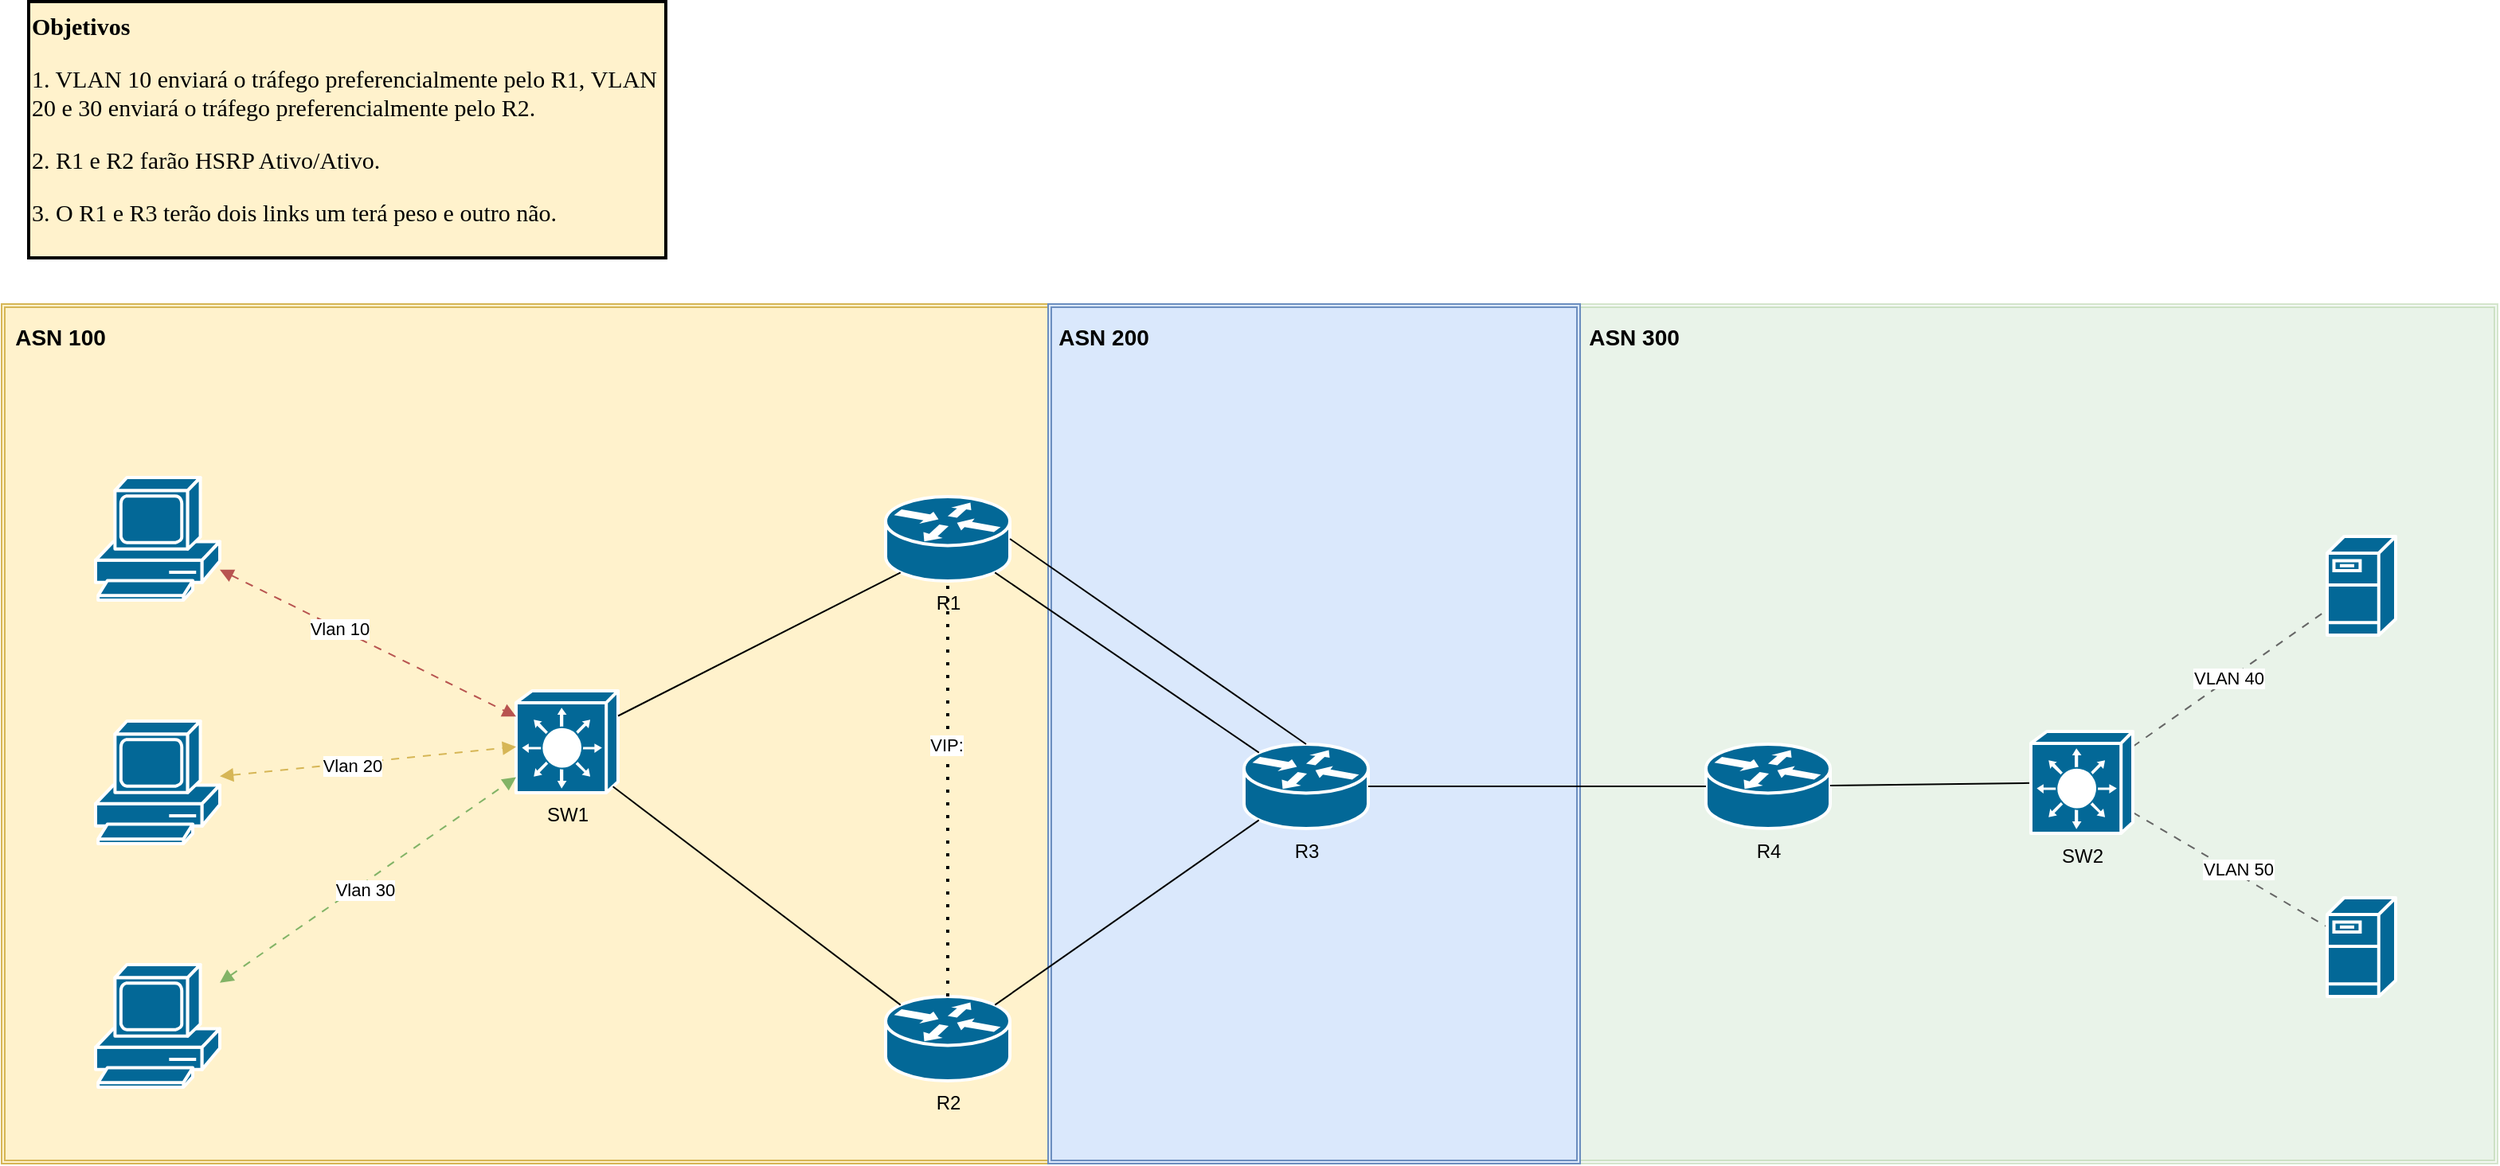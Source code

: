 <mxfile version="24.7.7">
  <diagram name="Página-1" id="MRLjDgMta1MU4-Kcc_bx">
    <mxGraphModel dx="2026" dy="791" grid="0" gridSize="10" guides="1" tooltips="1" connect="1" arrows="1" fold="1" page="0" pageScale="1" pageWidth="827" pageHeight="1169" math="0" shadow="0">
      <root>
        <mxCell id="0" />
        <mxCell id="1" parent="0" />
        <mxCell id="cS3gq6QF73aFBUJJRiFE-41" value="" style="shape=ext;double=1;rounded=0;whiteSpace=wrap;html=1;movable=0;resizable=0;rotatable=0;deletable=0;editable=0;locked=1;connectable=0;fillColor=#fff2cc;strokeColor=#d6b656;" parent="1" vertex="1">
          <mxGeometry x="-180" y="239" width="660" height="540" as="geometry" />
        </mxCell>
        <mxCell id="cS3gq6QF73aFBUJJRiFE-43" value="" style="shape=ext;double=1;rounded=0;whiteSpace=wrap;html=1;movable=0;resizable=0;rotatable=0;deletable=0;editable=0;locked=1;connectable=0;fillColor=#d5e8d4;strokeColor=#82b366;opacity=30;" parent="1" vertex="1">
          <mxGeometry x="808" y="239" width="579" height="540" as="geometry" />
        </mxCell>
        <mxCell id="cS3gq6QF73aFBUJJRiFE-42" value="" style="shape=ext;double=1;rounded=0;whiteSpace=wrap;html=1;movable=0;resizable=0;rotatable=0;deletable=0;editable=0;locked=1;connectable=0;fillColor=#dae8fc;strokeColor=#6c8ebf;" parent="1" vertex="1">
          <mxGeometry x="477" y="239" width="334" height="540" as="geometry" />
        </mxCell>
        <mxCell id="cS3gq6QF73aFBUJJRiFE-4" value="SW1" style="shape=mxgraph.cisco.switches.layer_3_switch;sketch=0;html=1;pointerEvents=1;dashed=0;fillColor=#036897;strokeColor=#ffffff;strokeWidth=2;verticalLabelPosition=bottom;verticalAlign=top;align=center;outlineConnect=0;" parent="1" vertex="1">
          <mxGeometry x="143" y="482" width="64" height="64" as="geometry" />
        </mxCell>
        <mxCell id="cS3gq6QF73aFBUJJRiFE-5" value="R1" style="shape=mxgraph.cisco.routers.router;sketch=0;html=1;pointerEvents=1;dashed=0;fillColor=#036897;strokeColor=#ffffff;strokeWidth=2;verticalLabelPosition=bottom;verticalAlign=top;align=center;outlineConnect=0;" parent="1" vertex="1">
          <mxGeometry x="375" y="360" width="78" height="53" as="geometry" />
        </mxCell>
        <mxCell id="cS3gq6QF73aFBUJJRiFE-6" value="R2" style="shape=mxgraph.cisco.routers.router;sketch=0;html=1;pointerEvents=1;dashed=0;fillColor=#036897;strokeColor=#ffffff;strokeWidth=2;verticalLabelPosition=bottom;verticalAlign=top;align=center;outlineConnect=0;" parent="1" vertex="1">
          <mxGeometry x="375" y="674" width="78" height="53" as="geometry" />
        </mxCell>
        <mxCell id="cS3gq6QF73aFBUJJRiFE-7" value="R3" style="shape=mxgraph.cisco.routers.router;sketch=0;html=1;pointerEvents=1;dashed=0;fillColor=#036897;strokeColor=#ffffff;strokeWidth=2;verticalLabelPosition=bottom;verticalAlign=top;align=center;outlineConnect=0;" parent="1" vertex="1">
          <mxGeometry x="600" y="515.5" width="78" height="53" as="geometry" />
        </mxCell>
        <mxCell id="cS3gq6QF73aFBUJJRiFE-8" value="R4" style="shape=mxgraph.cisco.routers.router;sketch=0;html=1;pointerEvents=1;dashed=0;fillColor=#036897;strokeColor=#ffffff;strokeWidth=2;verticalLabelPosition=bottom;verticalAlign=top;align=center;outlineConnect=0;" parent="1" vertex="1">
          <mxGeometry x="890" y="515.5" width="78" height="53" as="geometry" />
        </mxCell>
        <mxCell id="cS3gq6QF73aFBUJJRiFE-11" value="" style="shape=mxgraph.cisco.servers.fileserver;sketch=0;html=1;pointerEvents=1;dashed=0;fillColor=#036897;strokeColor=#ffffff;strokeWidth=2;verticalLabelPosition=bottom;verticalAlign=top;align=center;outlineConnect=0;" parent="1" vertex="1">
          <mxGeometry x="1280" y="385" width="43" height="62" as="geometry" />
        </mxCell>
        <mxCell id="cS3gq6QF73aFBUJJRiFE-14" value="" style="shape=mxgraph.cisco.computers_and_peripherals.pc;sketch=0;html=1;pointerEvents=1;dashed=0;fillColor=#036897;strokeColor=#ffffff;strokeWidth=2;verticalLabelPosition=bottom;verticalAlign=top;align=center;outlineConnect=0;" parent="1" vertex="1">
          <mxGeometry x="-121" y="348" width="78" height="77" as="geometry" />
        </mxCell>
        <mxCell id="cS3gq6QF73aFBUJJRiFE-15" value="" style="shape=mxgraph.cisco.computers_and_peripherals.pc;sketch=0;html=1;pointerEvents=1;dashed=0;fillColor=#036897;strokeColor=#ffffff;strokeWidth=2;verticalLabelPosition=bottom;verticalAlign=top;align=center;outlineConnect=0;" parent="1" vertex="1">
          <mxGeometry x="-121" y="501" width="78" height="77" as="geometry" />
        </mxCell>
        <mxCell id="cS3gq6QF73aFBUJJRiFE-16" value="" style="shape=mxgraph.cisco.computers_and_peripherals.pc;sketch=0;html=1;pointerEvents=1;dashed=0;fillColor=#036897;strokeColor=#ffffff;strokeWidth=2;verticalLabelPosition=bottom;verticalAlign=top;align=center;outlineConnect=0;" parent="1" vertex="1">
          <mxGeometry x="-121" y="654" width="78" height="77" as="geometry" />
        </mxCell>
        <mxCell id="cS3gq6QF73aFBUJJRiFE-20" value="" style="endArrow=block;html=1;startArrow=block;startFill=1;endFill=1;strokeColor=#b85450;dashed=1;dashPattern=5 5;rounded=0;strokeWidth=1;endSize=6;jumpSize=10;fillColor=#f8cecc;" parent="1" source="cS3gq6QF73aFBUJJRiFE-14" target="cS3gq6QF73aFBUJJRiFE-4" edge="1">
          <mxGeometry width="100" height="100" relative="1" as="geometry">
            <mxPoint x="150" y="470" as="sourcePoint" />
            <mxPoint x="250" y="370" as="targetPoint" />
          </mxGeometry>
        </mxCell>
        <mxCell id="cS3gq6QF73aFBUJJRiFE-23" value="Vlan 10" style="edgeLabel;html=1;align=center;verticalAlign=middle;resizable=0;points=[];" parent="cS3gq6QF73aFBUJJRiFE-20" vertex="1" connectable="0">
          <mxGeometry x="-0.195" relative="1" as="geometry">
            <mxPoint as="offset" />
          </mxGeometry>
        </mxCell>
        <mxCell id="cS3gq6QF73aFBUJJRiFE-21" value="" style="endArrow=block;html=1;startArrow=block;startFill=1;endFill=1;strokeColor=#d6b656;dashed=1;dashPattern=5 5;rounded=0;fillColor=#fff2cc;" parent="1" source="cS3gq6QF73aFBUJJRiFE-15" target="cS3gq6QF73aFBUJJRiFE-4" edge="1">
          <mxGeometry width="100" height="100" relative="1" as="geometry">
            <mxPoint x="150" y="570" as="sourcePoint" />
            <mxPoint x="250" y="470" as="targetPoint" />
          </mxGeometry>
        </mxCell>
        <mxCell id="cS3gq6QF73aFBUJJRiFE-24" value="Vlan 20" style="edgeLabel;html=1;align=center;verticalAlign=middle;resizable=0;points=[];" parent="cS3gq6QF73aFBUJJRiFE-21" vertex="1" connectable="0">
          <mxGeometry x="-0.104" y="-1" relative="1" as="geometry">
            <mxPoint as="offset" />
          </mxGeometry>
        </mxCell>
        <mxCell id="cS3gq6QF73aFBUJJRiFE-22" value="" style="endArrow=block;html=1;startArrow=block;startFill=1;endFill=1;strokeColor=#82b366;dashed=1;dashPattern=5 5;rounded=0;fillColor=#d5e8d4;" parent="1" source="cS3gq6QF73aFBUJJRiFE-16" target="cS3gq6QF73aFBUJJRiFE-4" edge="1">
          <mxGeometry width="100" height="100" relative="1" as="geometry">
            <mxPoint x="150" y="570" as="sourcePoint" />
            <mxPoint x="250" y="470" as="targetPoint" />
          </mxGeometry>
        </mxCell>
        <mxCell id="cS3gq6QF73aFBUJJRiFE-25" value="Vlan 30" style="edgeLabel;html=1;align=center;verticalAlign=middle;resizable=0;points=[];" parent="cS3gq6QF73aFBUJJRiFE-22" vertex="1" connectable="0">
          <mxGeometry x="-0.048" y="-3" relative="1" as="geometry">
            <mxPoint as="offset" />
          </mxGeometry>
        </mxCell>
        <mxCell id="cS3gq6QF73aFBUJJRiFE-26" value="" style="endArrow=none;html=1;startArrow=none;startFill=0;endFill=0;rounded=0;entryX=0.12;entryY=0.9;entryDx=0;entryDy=0;entryPerimeter=0;" parent="1" source="cS3gq6QF73aFBUJJRiFE-4" target="cS3gq6QF73aFBUJJRiFE-5" edge="1">
          <mxGeometry width="100" height="100" relative="1" as="geometry">
            <mxPoint x="360" y="540" as="sourcePoint" />
            <mxPoint x="460" y="440" as="targetPoint" />
          </mxGeometry>
        </mxCell>
        <mxCell id="cS3gq6QF73aFBUJJRiFE-27" value="" style="endArrow=none;html=1;startArrow=none;startFill=0;endFill=0;rounded=0;exitX=0.95;exitY=0.94;exitDx=0;exitDy=0;exitPerimeter=0;entryX=0.12;entryY=0.1;entryDx=0;entryDy=0;entryPerimeter=0;" parent="1" source="cS3gq6QF73aFBUJJRiFE-4" target="cS3gq6QF73aFBUJJRiFE-6" edge="1">
          <mxGeometry width="100" height="100" relative="1" as="geometry">
            <mxPoint x="287" y="523" as="sourcePoint" />
            <mxPoint x="395" y="423" as="targetPoint" />
          </mxGeometry>
        </mxCell>
        <mxCell id="cS3gq6QF73aFBUJJRiFE-29" value="" style="endArrow=none;html=1;startArrow=none;startFill=0;endFill=0;rounded=0;entryX=0.88;entryY=0.9;entryDx=0;entryDy=0;entryPerimeter=0;exitX=0.12;exitY=0.1;exitDx=0;exitDy=0;exitPerimeter=0;" parent="1" source="cS3gq6QF73aFBUJJRiFE-7" target="cS3gq6QF73aFBUJJRiFE-5" edge="1">
          <mxGeometry width="100" height="100" relative="1" as="geometry">
            <mxPoint x="390" y="540" as="sourcePoint" />
            <mxPoint x="497" y="437" as="targetPoint" />
          </mxGeometry>
        </mxCell>
        <mxCell id="cS3gq6QF73aFBUJJRiFE-30" value="" style="endArrow=none;html=1;startArrow=none;startFill=0;endFill=0;rounded=0;entryX=1;entryY=0.5;entryDx=0;entryDy=0;entryPerimeter=0;exitX=0.5;exitY=0;exitDx=0;exitDy=0;exitPerimeter=0;" parent="1" source="cS3gq6QF73aFBUJJRiFE-7" target="cS3gq6QF73aFBUJJRiFE-5" edge="1">
          <mxGeometry width="100" height="100" relative="1" as="geometry">
            <mxPoint x="579" y="553" as="sourcePoint" />
            <mxPoint x="414" y="440" as="targetPoint" />
          </mxGeometry>
        </mxCell>
        <mxCell id="cS3gq6QF73aFBUJJRiFE-31" value="" style="endArrow=none;html=1;startArrow=none;startFill=0;endFill=0;rounded=0;entryX=0.88;entryY=0.1;entryDx=0;entryDy=0;entryPerimeter=0;exitX=0.12;exitY=0.9;exitDx=0;exitDy=0;exitPerimeter=0;" parent="1" source="cS3gq6QF73aFBUJJRiFE-7" target="cS3gq6QF73aFBUJJRiFE-6" edge="1">
          <mxGeometry width="100" height="100" relative="1" as="geometry">
            <mxPoint x="525" y="574" as="sourcePoint" />
            <mxPoint x="360" y="461" as="targetPoint" />
          </mxGeometry>
        </mxCell>
        <mxCell id="cS3gq6QF73aFBUJJRiFE-32" value="" style="endArrow=none;html=1;startArrow=none;startFill=0;endFill=0;rounded=0;entryX=1;entryY=0.5;entryDx=0;entryDy=0;entryPerimeter=0;exitX=0;exitY=0.5;exitDx=0;exitDy=0;exitPerimeter=0;" parent="1" source="cS3gq6QF73aFBUJJRiFE-8" target="cS3gq6QF73aFBUJJRiFE-7" edge="1">
          <mxGeometry width="100" height="100" relative="1" as="geometry">
            <mxPoint x="856" y="525.5" as="sourcePoint" />
            <mxPoint x="670" y="396.5" as="targetPoint" />
          </mxGeometry>
        </mxCell>
        <mxCell id="cS3gq6QF73aFBUJJRiFE-33" value="" style="endArrow=none;html=1;startArrow=none;startFill=0;endFill=0;rounded=0;" parent="1" source="cS3gq6QF73aFBUJJRiFE-50" target="cS3gq6QF73aFBUJJRiFE-8" edge="1">
          <mxGeometry width="100" height="100" relative="1" as="geometry">
            <mxPoint x="1081" y="542" as="sourcePoint" />
            <mxPoint x="810" y="610" as="targetPoint" />
          </mxGeometry>
        </mxCell>
        <mxCell id="cS3gq6QF73aFBUJJRiFE-34" value="" style="endArrow=none;html=1;startArrow=none;startFill=0;endFill=0;strokeColor=#666666;dashed=1;dashPattern=5 5;rounded=0;fillColor=#f5f5f5;" parent="1" source="cS3gq6QF73aFBUJJRiFE-50" target="cS3gq6QF73aFBUJJRiFE-11" edge="1">
          <mxGeometry width="100" height="100" relative="1" as="geometry">
            <mxPoint x="1165.23" y="517" as="sourcePoint" />
            <mxPoint x="1120" y="440" as="targetPoint" />
          </mxGeometry>
        </mxCell>
        <mxCell id="cS3gq6QF73aFBUJJRiFE-51" value="VLAN 40" style="edgeLabel;html=1;align=center;verticalAlign=middle;resizable=0;points=[];" parent="cS3gq6QF73aFBUJJRiFE-34" vertex="1" connectable="0">
          <mxGeometry x="-0.013" y="1" relative="1" as="geometry">
            <mxPoint as="offset" />
          </mxGeometry>
        </mxCell>
        <mxCell id="cS3gq6QF73aFBUJJRiFE-36" value="" style="endArrow=none;html=1;startArrow=none;startFill=0;endFill=0;strokeColor=#666666;dashed=1;dashPattern=5 5;rounded=0;fillColor=#f5f5f5;" parent="1" source="cS3gq6QF73aFBUJJRiFE-50" target="cS3gq6QF73aFBUJJRiFE-49" edge="1">
          <mxGeometry width="100" height="100" relative="1" as="geometry">
            <mxPoint x="1168.87" y="554.0" as="sourcePoint" />
            <mxPoint x="1280.15" y="609.02" as="targetPoint" />
          </mxGeometry>
        </mxCell>
        <mxCell id="cS3gq6QF73aFBUJJRiFE-52" value="VLAN 50" style="edgeLabel;html=1;align=center;verticalAlign=middle;resizable=0;points=[];" parent="cS3gq6QF73aFBUJJRiFE-36" vertex="1" connectable="0">
          <mxGeometry x="0.058" y="3" relative="1" as="geometry">
            <mxPoint as="offset" />
          </mxGeometry>
        </mxCell>
        <mxCell id="cS3gq6QF73aFBUJJRiFE-37" value="&lt;h1 style=&quot;margin-top: 0px; font-size: 15px;&quot;&gt;&lt;font face=&quot;Verdana&quot; style=&quot;font-size: 15px;&quot;&gt;Objetivos&lt;/font&gt;&lt;/h1&gt;&lt;p style=&quot;font-size: 15px;&quot;&gt;&lt;font face=&quot;QuNPbFPQzpwkeVYOobwU&quot; style=&quot;font-size: 15px;&quot;&gt;1. VLAN 10 enviará o tráfego preferencialmente pelo R1,&amp;nbsp;&lt;/font&gt;&lt;span style=&quot;font-family: QuNPbFPQzpwkeVYOobwU; background-color: initial;&quot;&gt;VLAN 20 e 30 enviará o tráfego preferencialmente pelo R2.&lt;/span&gt;&lt;/p&gt;&lt;p style=&quot;font-size: 15px;&quot;&gt;&lt;span style=&quot;font-family: QuNPbFPQzpwkeVYOobwU; background-color: initial;&quot;&gt;2. R1 e R2 farão HSRP Ativo/Ativo.&lt;/span&gt;&lt;/p&gt;&lt;p style=&quot;font-size: 15px;&quot;&gt;&lt;font face=&quot;QuNPbFPQzpwkeVYOobwU&quot;&gt;3. O R1 e R3 terão dois links um terá peso e outro não.&lt;/font&gt;&lt;/p&gt;&lt;p style=&quot;font-size: 15px;&quot;&gt;&lt;font face=&quot;QuNPbFPQzpwkeVYOobwU&quot;&gt;&lt;br&gt;&lt;/font&gt;&lt;/p&gt;" style="text;html=1;whiteSpace=wrap;overflow=hidden;rounded=0;fillColor=#fff2cc;strokeColor=#000000;strokeWidth=2;" parent="1" vertex="1">
          <mxGeometry x="-163" y="49" width="400" height="161" as="geometry" />
        </mxCell>
        <mxCell id="cS3gq6QF73aFBUJJRiFE-44" value="&lt;b&gt;&lt;font style=&quot;font-size: 14px;&quot;&gt;ASN 100&lt;/font&gt;&lt;/b&gt;" style="text;html=1;align=center;verticalAlign=middle;whiteSpace=wrap;rounded=0;" parent="1" vertex="1">
          <mxGeometry x="-173" y="245" width="60" height="30" as="geometry" />
        </mxCell>
        <mxCell id="cS3gq6QF73aFBUJJRiFE-45" value="&lt;b&gt;&lt;font style=&quot;font-size: 14px;&quot;&gt;ASN 200&lt;/font&gt;&lt;/b&gt;" style="text;html=1;align=center;verticalAlign=middle;whiteSpace=wrap;rounded=0;" parent="1" vertex="1">
          <mxGeometry x="482" y="245" width="60" height="30" as="geometry" />
        </mxCell>
        <mxCell id="cS3gq6QF73aFBUJJRiFE-46" value="&lt;b&gt;&lt;font style=&quot;font-size: 14px;&quot;&gt;ASN 300&lt;/font&gt;&lt;/b&gt;" style="text;html=1;align=center;verticalAlign=middle;whiteSpace=wrap;rounded=0;" parent="1" vertex="1">
          <mxGeometry x="815" y="245" width="60" height="30" as="geometry" />
        </mxCell>
        <mxCell id="cS3gq6QF73aFBUJJRiFE-47" value="" style="endArrow=none;dashed=1;html=1;dashPattern=1 3;strokeWidth=2;rounded=0;exitX=0.5;exitY=0;exitDx=0;exitDy=0;exitPerimeter=0;entryX=0.5;entryY=1;entryDx=0;entryDy=0;entryPerimeter=0;" parent="1" source="cS3gq6QF73aFBUJJRiFE-6" target="cS3gq6QF73aFBUJJRiFE-5" edge="1">
          <mxGeometry width="50" height="50" relative="1" as="geometry">
            <mxPoint x="485" y="509" as="sourcePoint" />
            <mxPoint x="535" y="459" as="targetPoint" />
          </mxGeometry>
        </mxCell>
        <mxCell id="cS3gq6QF73aFBUJJRiFE-48" value="VIP:" style="edgeLabel;html=1;align=center;verticalAlign=middle;resizable=0;points=[];" parent="cS3gq6QF73aFBUJJRiFE-47" vertex="1" connectable="0">
          <mxGeometry x="0.211" y="1" relative="1" as="geometry">
            <mxPoint as="offset" />
          </mxGeometry>
        </mxCell>
        <mxCell id="cS3gq6QF73aFBUJJRiFE-49" value="" style="shape=mxgraph.cisco.servers.fileserver;sketch=0;html=1;pointerEvents=1;dashed=0;fillColor=#036897;strokeColor=#ffffff;strokeWidth=2;verticalLabelPosition=bottom;verticalAlign=top;align=center;outlineConnect=0;" parent="1" vertex="1">
          <mxGeometry x="1280" y="612" width="43" height="62" as="geometry" />
        </mxCell>
        <mxCell id="cS3gq6QF73aFBUJJRiFE-50" value="SW2" style="shape=mxgraph.cisco.switches.layer_3_switch;sketch=0;html=1;pointerEvents=1;dashed=0;fillColor=#036897;strokeColor=#ffffff;strokeWidth=2;verticalLabelPosition=bottom;verticalAlign=top;align=center;outlineConnect=0;" parent="1" vertex="1">
          <mxGeometry x="1094" y="507.5" width="64" height="64" as="geometry" />
        </mxCell>
      </root>
    </mxGraphModel>
  </diagram>
</mxfile>
